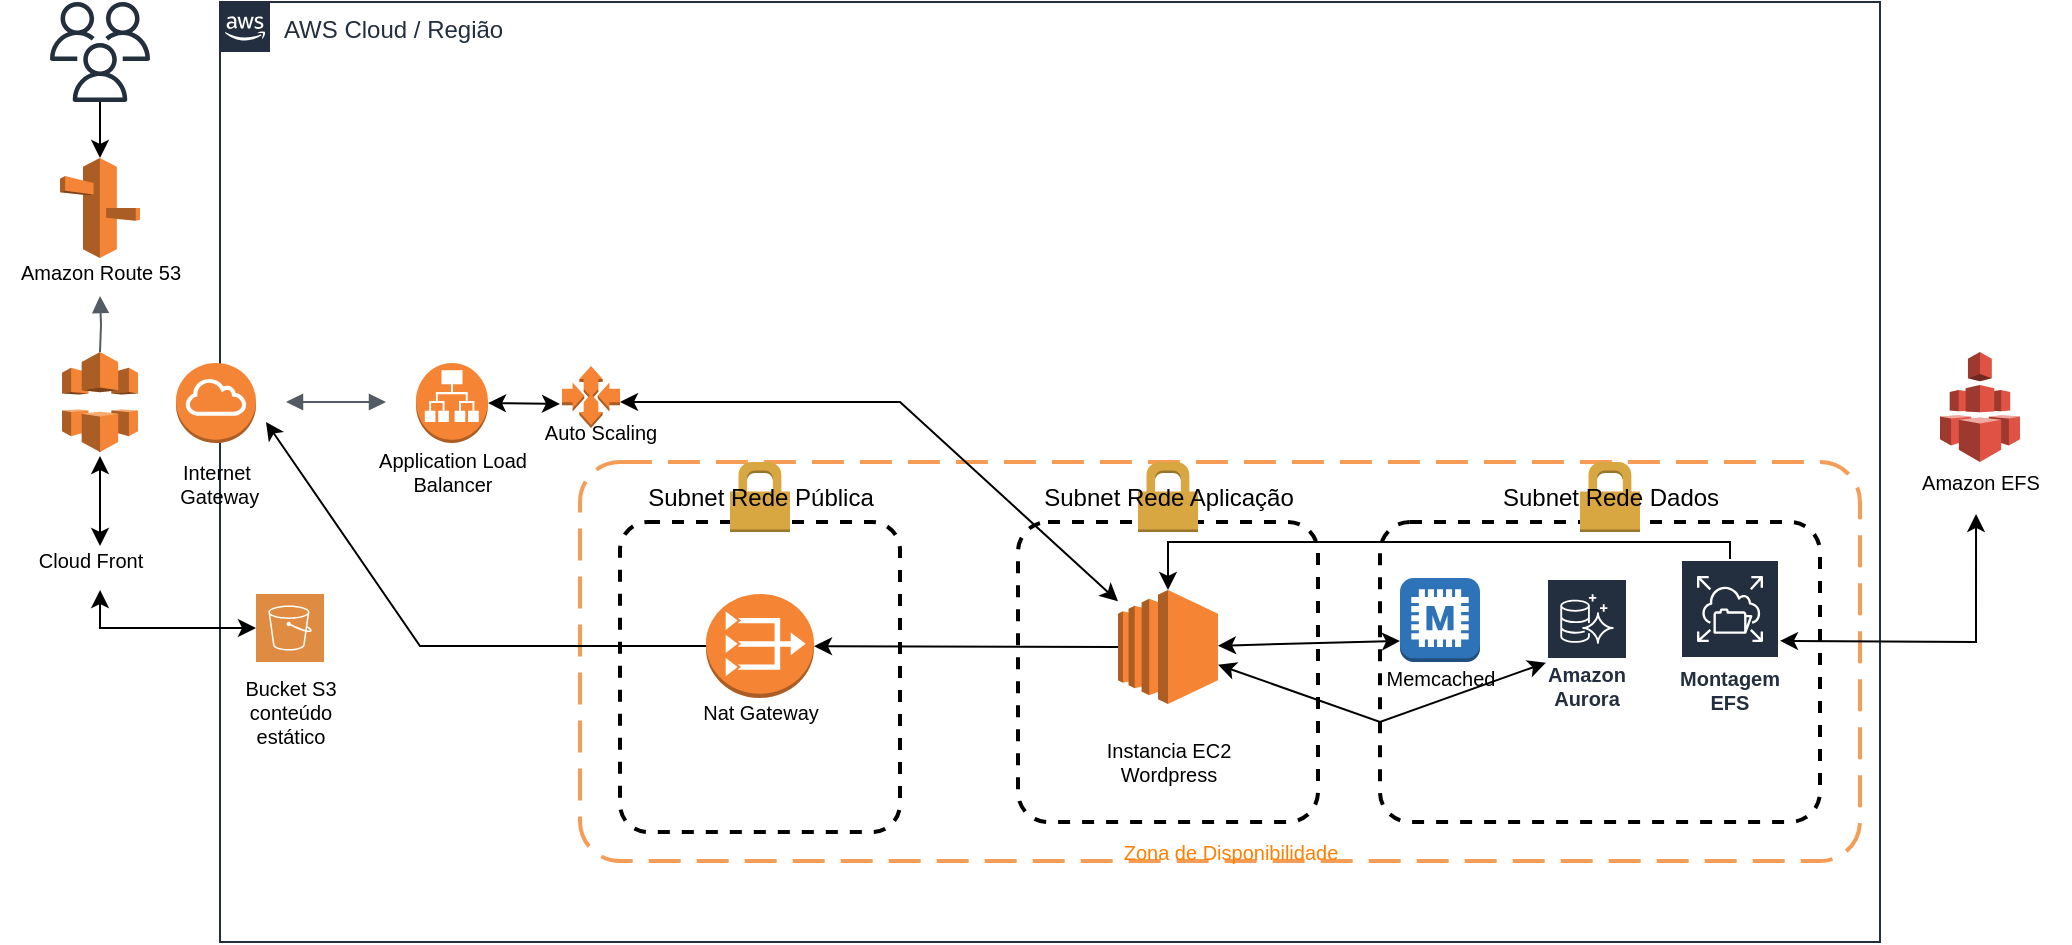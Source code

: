 <mxfile version="20.2.4" type="github">
  <diagram id="Ht1M8jgEwFfnCIfOTk4-" name="Page-1">
    <mxGraphModel dx="1422" dy="780" grid="1" gridSize="10" guides="1" tooltips="1" connect="1" arrows="1" fold="1" page="1" pageScale="1" pageWidth="1169" pageHeight="827" math="0" shadow="0">
      <root>
        <mxCell id="0" />
        <mxCell id="1" parent="0" />
        <mxCell id="UEzPUAAOIrF-is8g5C7q-205" value="AWS Cloud / Região" style="points=[[0,0],[0.25,0],[0.5,0],[0.75,0],[1,0],[1,0.25],[1,0.5],[1,0.75],[1,1],[0.75,1],[0.5,1],[0.25,1],[0,1],[0,0.75],[0,0.5],[0,0.25]];outlineConnect=0;gradientColor=none;html=1;whiteSpace=wrap;fontSize=12;fontStyle=0;shape=mxgraph.aws4.group;grIcon=mxgraph.aws4.group_aws_cloud_alt;strokeColor=#232F3E;fillColor=none;verticalAlign=top;align=left;spacingLeft=30;fontColor=#232F3E;dashed=0;labelBackgroundColor=#ffffff;container=1;pointerEvents=0;collapsible=0;recursiveResize=0;" parent="1" vertex="1">
          <mxGeometry x="220" y="120" width="830" height="470" as="geometry" />
        </mxCell>
        <mxCell id="1rJHCLjxZAj-tCfooPcw-8" value="" style="sketch=0;pointerEvents=1;shadow=0;dashed=0;html=1;strokeColor=none;fillColor=#DF8C42;labelPosition=center;verticalLabelPosition=bottom;verticalAlign=top;align=center;outlineConnect=0;shape=mxgraph.veeam2.aws_s3;fontSize=10;" parent="UEzPUAAOIrF-is8g5C7q-205" vertex="1">
          <mxGeometry x="18" y="296" width="34" height="34" as="geometry" />
        </mxCell>
        <mxCell id="1rJHCLjxZAj-tCfooPcw-10" value="" style="outlineConnect=0;dashed=0;verticalLabelPosition=bottom;verticalAlign=top;align=center;html=1;shape=mxgraph.aws3.internet_gateway;fillColor=#F58536;gradientColor=none;fontSize=10;" parent="UEzPUAAOIrF-is8g5C7q-205" vertex="1">
          <mxGeometry x="-22" y="180.5" width="40" height="40" as="geometry" />
        </mxCell>
        <mxCell id="1rJHCLjxZAj-tCfooPcw-11" value="Internet&lt;br&gt;&amp;nbsp;Gateway" style="text;html=1;align=center;verticalAlign=middle;resizable=0;points=[];autosize=1;strokeColor=none;fillColor=none;fontSize=10;" parent="UEzPUAAOIrF-is8g5C7q-205" vertex="1">
          <mxGeometry x="-37" y="220.5" width="70" height="40" as="geometry" />
        </mxCell>
        <mxCell id="1rJHCLjxZAj-tCfooPcw-9" value="Bucket S3&lt;br&gt;conteúdo&lt;br&gt;estático" style="text;html=1;align=center;verticalAlign=middle;resizable=0;points=[];autosize=1;strokeColor=none;fillColor=none;fontSize=10;" parent="UEzPUAAOIrF-is8g5C7q-205" vertex="1">
          <mxGeometry y="330" width="70" height="50" as="geometry" />
        </mxCell>
        <mxCell id="1rJHCLjxZAj-tCfooPcw-26" value="" style="rounded=1;arcSize=10;dashed=1;strokeColor=#F59D56;fillColor=none;gradientColor=none;dashPattern=8 4;strokeWidth=2;fontSize=10;" parent="UEzPUAAOIrF-is8g5C7q-205" vertex="1">
          <mxGeometry x="180" y="230" width="640" height="199.5" as="geometry" />
        </mxCell>
        <mxCell id="1rJHCLjxZAj-tCfooPcw-27" value="&lt;font color=&quot;#ff8000&quot;&gt;Zona de Disponibilidade&lt;/font&gt;" style="text;html=1;align=center;verticalAlign=middle;resizable=0;points=[];autosize=1;strokeColor=none;fillColor=none;fontSize=10;" parent="UEzPUAAOIrF-is8g5C7q-205" vertex="1">
          <mxGeometry x="440" y="410" width="130" height="30" as="geometry" />
        </mxCell>
        <mxCell id="1rJHCLjxZAj-tCfooPcw-28" value="" style="outlineConnect=0;dashed=0;verticalLabelPosition=bottom;verticalAlign=top;align=center;html=1;shape=mxgraph.aws3.application_load_balancer;fillColor=#F58534;gradientColor=none;fontSize=10;fontColor=#FF8000;" parent="UEzPUAAOIrF-is8g5C7q-205" vertex="1">
          <mxGeometry x="98" y="180.5" width="36" height="40" as="geometry" />
        </mxCell>
        <mxCell id="1rJHCLjxZAj-tCfooPcw-29" value="&lt;font color=&quot;#000000&quot;&gt;Application Load&lt;br&gt;Balancer&lt;/font&gt;" style="text;html=1;align=center;verticalAlign=middle;resizable=0;points=[];autosize=1;strokeColor=none;fillColor=none;fontSize=10;fontColor=#FF8000;" parent="UEzPUAAOIrF-is8g5C7q-205" vertex="1">
          <mxGeometry x="66" y="215" width="100" height="40" as="geometry" />
        </mxCell>
        <mxCell id="1rJHCLjxZAj-tCfooPcw-34" value="" style="edgeStyle=orthogonalEdgeStyle;html=1;endArrow=block;elbow=vertical;startArrow=block;startFill=1;endFill=1;strokeColor=#545B64;rounded=0;fontSize=10;fontColor=#000000;" parent="UEzPUAAOIrF-is8g5C7q-205" edge="1">
          <mxGeometry width="100" relative="1" as="geometry">
            <mxPoint x="33" y="200" as="sourcePoint" />
            <mxPoint x="83" y="200" as="targetPoint" />
          </mxGeometry>
        </mxCell>
        <mxCell id="1rJHCLjxZAj-tCfooPcw-40" value="" style="outlineConnect=0;dashed=0;verticalLabelPosition=bottom;verticalAlign=top;align=center;html=1;shape=mxgraph.aws3.auto_scaling;fillColor=#F58534;gradientColor=none;fontSize=10;fontColor=#000000;" parent="UEzPUAAOIrF-is8g5C7q-205" vertex="1">
          <mxGeometry x="171" y="182" width="29" height="31" as="geometry" />
        </mxCell>
        <mxCell id="1rJHCLjxZAj-tCfooPcw-41" value="Auto Scaling" style="text;html=1;align=center;verticalAlign=middle;resizable=0;points=[];autosize=1;strokeColor=none;fillColor=none;fontSize=10;fontColor=#000000;" parent="UEzPUAAOIrF-is8g5C7q-205" vertex="1">
          <mxGeometry x="150" y="200" width="80" height="30" as="geometry" />
        </mxCell>
        <mxCell id="1rJHCLjxZAj-tCfooPcw-43" value="Nat Gateway" style="text;html=1;align=center;verticalAlign=middle;resizable=0;points=[];autosize=1;strokeColor=none;fillColor=none;fontSize=10;fontColor=#000000;" parent="UEzPUAAOIrF-is8g5C7q-205" vertex="1">
          <mxGeometry x="230" y="339.5" width="80" height="30" as="geometry" />
        </mxCell>
        <mxCell id="1rJHCLjxZAj-tCfooPcw-46" value="Instancia EC2&lt;br&gt;Wordpress" style="text;html=1;align=center;verticalAlign=middle;resizable=0;points=[];autosize=1;strokeColor=none;fillColor=none;fontSize=10;fontColor=#000000;" parent="UEzPUAAOIrF-is8g5C7q-205" vertex="1">
          <mxGeometry x="429" y="359.5" width="90" height="40" as="geometry" />
        </mxCell>
        <mxCell id="1rJHCLjxZAj-tCfooPcw-52" value="Memcached" style="text;html=1;align=center;verticalAlign=middle;resizable=0;points=[];autosize=1;strokeColor=none;fillColor=none;fontSize=10;fontColor=#000000;" parent="UEzPUAAOIrF-is8g5C7q-205" vertex="1">
          <mxGeometry x="570" y="322.5" width="80" height="30" as="geometry" />
        </mxCell>
        <mxCell id="hrkvHu_RFOTGukXnJrcy-8" value="" style="rounded=1;arcSize=10;dashed=1;fillColor=none;gradientColor=none;strokeWidth=2;" vertex="1" parent="UEzPUAAOIrF-is8g5C7q-205">
          <mxGeometry x="200" y="260" width="140" height="155" as="geometry" />
        </mxCell>
        <mxCell id="hrkvHu_RFOTGukXnJrcy-9" value="Subnet Rede Pública" style="dashed=1;html=1;shape=mxgraph.aws3.permissions;fillColor=#D9A741;gradientColor=none;dashed=0;" vertex="1" parent="UEzPUAAOIrF-is8g5C7q-205">
          <mxGeometry x="255" y="230" width="30" height="35" as="geometry" />
        </mxCell>
        <mxCell id="hrkvHu_RFOTGukXnJrcy-10" value="" style="rounded=1;arcSize=10;dashed=1;fillColor=none;gradientColor=none;strokeWidth=2;" vertex="1" parent="UEzPUAAOIrF-is8g5C7q-205">
          <mxGeometry x="399" y="260" width="150" height="150" as="geometry" />
        </mxCell>
        <mxCell id="hrkvHu_RFOTGukXnJrcy-11" value="Subnet Rede Aplicação" style="dashed=0;html=1;shape=mxgraph.aws3.permissions;fillColor=#D9A741;gradientColor=none;dashed=0;" vertex="1" parent="UEzPUAAOIrF-is8g5C7q-205">
          <mxGeometry x="459" y="230" width="30" height="35" as="geometry" />
        </mxCell>
        <mxCell id="hrkvHu_RFOTGukXnJrcy-13" value="" style="rounded=1;arcSize=10;fillColor=none;gradientColor=none;strokeWidth=2;dashed=1;" vertex="1" parent="UEzPUAAOIrF-is8g5C7q-205">
          <mxGeometry x="580" y="260" width="220" height="150" as="geometry" />
        </mxCell>
        <mxCell id="hrkvHu_RFOTGukXnJrcy-14" value="Subnet Rede Dados" style="html=1;shape=mxgraph.aws3.permissions;fillColor=#D9A741;gradientColor=none;dashed=1;" vertex="1" parent="UEzPUAAOIrF-is8g5C7q-205">
          <mxGeometry x="680" y="230" width="30" height="35" as="geometry" />
        </mxCell>
        <mxCell id="hrkvHu_RFOTGukXnJrcy-15" value="" style="outlineConnect=0;dashed=0;verticalLabelPosition=bottom;verticalAlign=top;align=center;html=1;shape=mxgraph.aws3.vpc_nat_gateway;fillColor=#F58534;gradientColor=none;" vertex="1" parent="UEzPUAAOIrF-is8g5C7q-205">
          <mxGeometry x="243" y="296" width="54" height="52" as="geometry" />
        </mxCell>
        <mxCell id="hrkvHu_RFOTGukXnJrcy-16" value="" style="endArrow=classic;html=1;rounded=0;" edge="1" parent="UEzPUAAOIrF-is8g5C7q-205" source="hrkvHu_RFOTGukXnJrcy-15">
          <mxGeometry width="50" height="50" relative="1" as="geometry">
            <mxPoint x="-27" y="260" as="sourcePoint" />
            <mxPoint x="23" y="210" as="targetPoint" />
            <Array as="points">
              <mxPoint x="100" y="322" />
            </Array>
          </mxGeometry>
        </mxCell>
        <mxCell id="hrkvHu_RFOTGukXnJrcy-17" value="" style="outlineConnect=0;dashed=0;verticalLabelPosition=bottom;verticalAlign=top;align=center;html=1;shape=mxgraph.aws3.ec2;fillColor=#F58534;gradientColor=none;" vertex="1" parent="UEzPUAAOIrF-is8g5C7q-205">
          <mxGeometry x="449" y="294" width="50" height="57" as="geometry" />
        </mxCell>
        <mxCell id="hrkvHu_RFOTGukXnJrcy-18" value="" style="endArrow=classic;html=1;rounded=0;" edge="1" parent="UEzPUAAOIrF-is8g5C7q-205" target="hrkvHu_RFOTGukXnJrcy-8">
          <mxGeometry width="50" height="50" relative="1" as="geometry">
            <mxPoint x="340" y="350" as="sourcePoint" />
            <mxPoint x="390" y="300" as="targetPoint" />
          </mxGeometry>
        </mxCell>
        <mxCell id="hrkvHu_RFOTGukXnJrcy-19" value="" style="endArrow=classic;html=1;rounded=0;" edge="1" parent="UEzPUAAOIrF-is8g5C7q-205" source="hrkvHu_RFOTGukXnJrcy-17" target="hrkvHu_RFOTGukXnJrcy-15">
          <mxGeometry width="50" height="50" relative="1" as="geometry">
            <mxPoint x="340" y="280" as="sourcePoint" />
            <mxPoint x="390" y="230" as="targetPoint" />
          </mxGeometry>
        </mxCell>
        <mxCell id="hrkvHu_RFOTGukXnJrcy-20" value="" style="endArrow=classic;startArrow=classic;html=1;rounded=0;" edge="1" parent="UEzPUAAOIrF-is8g5C7q-205" target="hrkvHu_RFOTGukXnJrcy-17">
          <mxGeometry width="50" height="50" relative="1" as="geometry">
            <mxPoint x="200" y="200" as="sourcePoint" />
            <mxPoint x="240" y="200" as="targetPoint" />
            <Array as="points">
              <mxPoint x="340" y="200" />
            </Array>
          </mxGeometry>
        </mxCell>
        <mxCell id="hrkvHu_RFOTGukXnJrcy-21" value="" style="endArrow=classic;startArrow=classic;html=1;rounded=0;exitX=1;exitY=0.5;exitDx=0;exitDy=0;exitPerimeter=0;" edge="1" parent="UEzPUAAOIrF-is8g5C7q-205" source="1rJHCLjxZAj-tCfooPcw-28">
          <mxGeometry width="50" height="50" relative="1" as="geometry">
            <mxPoint x="130" y="230" as="sourcePoint" />
            <mxPoint x="170" y="201" as="targetPoint" />
          </mxGeometry>
        </mxCell>
        <mxCell id="hrkvHu_RFOTGukXnJrcy-22" value="" style="outlineConnect=0;dashed=0;verticalLabelPosition=bottom;verticalAlign=top;align=center;html=1;shape=mxgraph.aws3.memcached;fillColor=#2E73B8;gradientColor=none;" vertex="1" parent="UEzPUAAOIrF-is8g5C7q-205">
          <mxGeometry x="590" y="288" width="40" height="42" as="geometry" />
        </mxCell>
        <mxCell id="hrkvHu_RFOTGukXnJrcy-23" value="Amazon&#xa;Aurora" style="sketch=0;outlineConnect=0;fontColor=#232F3E;gradientColor=none;strokeColor=#ffffff;fillColor=#232F3E;dashed=0;verticalLabelPosition=middle;verticalAlign=bottom;align=center;html=1;whiteSpace=wrap;fontSize=10;fontStyle=1;spacing=3;shape=mxgraph.aws4.productIcon;prIcon=mxgraph.aws4.aurora;" vertex="1" parent="UEzPUAAOIrF-is8g5C7q-205">
          <mxGeometry x="663" y="288" width="41" height="70" as="geometry" />
        </mxCell>
        <mxCell id="hrkvHu_RFOTGukXnJrcy-29" style="edgeStyle=orthogonalEdgeStyle;rounded=0;orthogonalLoop=1;jettySize=auto;html=1;entryX=0.5;entryY=0;entryDx=0;entryDy=0;entryPerimeter=0;" edge="1" parent="UEzPUAAOIrF-is8g5C7q-205" source="hrkvHu_RFOTGukXnJrcy-24" target="hrkvHu_RFOTGukXnJrcy-17">
          <mxGeometry relative="1" as="geometry">
            <Array as="points">
              <mxPoint x="755" y="270" />
              <mxPoint x="474" y="270" />
            </Array>
          </mxGeometry>
        </mxCell>
        <mxCell id="hrkvHu_RFOTGukXnJrcy-24" value="Montagem EFS" style="sketch=0;outlineConnect=0;fontColor=#232F3E;gradientColor=none;strokeColor=#ffffff;fillColor=#232F3E;dashed=0;verticalLabelPosition=middle;verticalAlign=bottom;align=center;html=1;whiteSpace=wrap;fontSize=10;fontStyle=1;spacing=3;shape=mxgraph.aws4.productIcon;prIcon=mxgraph.aws4.elastic_file_system;" vertex="1" parent="UEzPUAAOIrF-is8g5C7q-205">
          <mxGeometry x="730" y="278.5" width="50" height="81.5" as="geometry" />
        </mxCell>
        <mxCell id="hrkvHu_RFOTGukXnJrcy-25" value="" style="endArrow=classic;startArrow=classic;html=1;rounded=0;entryX=0;entryY=0.75;entryDx=0;entryDy=0;entryPerimeter=0;" edge="1" parent="UEzPUAAOIrF-is8g5C7q-205" source="hrkvHu_RFOTGukXnJrcy-17" target="hrkvHu_RFOTGukXnJrcy-22">
          <mxGeometry width="50" height="50" relative="1" as="geometry">
            <mxPoint x="540" y="350" as="sourcePoint" />
            <mxPoint x="590" y="300" as="targetPoint" />
          </mxGeometry>
        </mxCell>
        <mxCell id="hrkvHu_RFOTGukXnJrcy-26" value="" style="endArrow=classic;startArrow=classic;html=1;rounded=0;" edge="1" parent="UEzPUAAOIrF-is8g5C7q-205" source="hrkvHu_RFOTGukXnJrcy-17" target="hrkvHu_RFOTGukXnJrcy-23">
          <mxGeometry width="50" height="50" relative="1" as="geometry">
            <mxPoint x="630" y="351" as="sourcePoint" />
            <mxPoint x="680" y="301" as="targetPoint" />
            <Array as="points">
              <mxPoint x="580" y="360" />
            </Array>
          </mxGeometry>
        </mxCell>
        <mxCell id="1rJHCLjxZAj-tCfooPcw-2" value="" style="outlineConnect=0;dashed=0;verticalLabelPosition=bottom;verticalAlign=top;align=center;html=1;shape=mxgraph.aws3.route_53;fillColor=#F58536;gradientColor=none;" parent="1" vertex="1">
          <mxGeometry x="140" y="198" width="40" height="50" as="geometry" />
        </mxCell>
        <mxCell id="1rJHCLjxZAj-tCfooPcw-3" value="&lt;font style=&quot;font-size: 10px;&quot;&gt;Amazon Route 53&lt;br&gt;&lt;/font&gt;" style="text;html=1;align=center;verticalAlign=middle;resizable=0;points=[];autosize=1;strokeColor=none;fillColor=none;" parent="1" vertex="1">
          <mxGeometry x="110" y="240" width="100" height="30" as="geometry" />
        </mxCell>
        <mxCell id="1rJHCLjxZAj-tCfooPcw-5" value="Cloud Front" style="text;html=1;align=center;verticalAlign=middle;resizable=0;points=[];autosize=1;strokeColor=none;fillColor=none;fontSize=10;" parent="1" vertex="1">
          <mxGeometry x="115" y="384" width="80" height="30" as="geometry" />
        </mxCell>
        <mxCell id="1rJHCLjxZAj-tCfooPcw-20" style="edgeStyle=orthogonalEdgeStyle;rounded=0;orthogonalLoop=1;jettySize=auto;html=1;fontSize=10;" parent="1" source="1rJHCLjxZAj-tCfooPcw-7" target="1rJHCLjxZAj-tCfooPcw-2" edge="1">
          <mxGeometry relative="1" as="geometry" />
        </mxCell>
        <mxCell id="1rJHCLjxZAj-tCfooPcw-7" value="" style="sketch=0;outlineConnect=0;fontColor=#232F3E;gradientColor=none;fillColor=#232F3D;strokeColor=none;dashed=0;verticalLabelPosition=bottom;verticalAlign=top;align=center;html=1;fontSize=12;fontStyle=0;aspect=fixed;pointerEvents=1;shape=mxgraph.aws4.users;" parent="1" vertex="1">
          <mxGeometry x="135" y="120" width="50" height="50" as="geometry" />
        </mxCell>
        <mxCell id="1rJHCLjxZAj-tCfooPcw-18" value="" style="edgeStyle=orthogonalEdgeStyle;html=1;endArrow=block;elbow=vertical;startArrow=none;startFill=1;endFill=1;strokeColor=#545B64;rounded=0;fontSize=10;exitX=0.5;exitY=1;exitDx=0;exitDy=0;exitPerimeter=0;" parent="1" source="1rJHCLjxZAj-tCfooPcw-4" edge="1">
          <mxGeometry width="100" relative="1" as="geometry">
            <mxPoint x="160" y="267" as="sourcePoint" />
            <mxPoint x="160" y="327" as="targetPoint" />
          </mxGeometry>
        </mxCell>
        <mxCell id="1rJHCLjxZAj-tCfooPcw-4" value="" style="outlineConnect=0;dashed=0;verticalLabelPosition=bottom;verticalAlign=top;align=center;html=1;shape=mxgraph.aws3.cloudfront;fillColor=#F58536;gradientColor=none;fontSize=10;" parent="1" vertex="1">
          <mxGeometry x="141" y="295" width="38" height="50" as="geometry" />
        </mxCell>
        <mxCell id="1rJHCLjxZAj-tCfooPcw-30" value="" style="edgeStyle=orthogonalEdgeStyle;html=1;endArrow=none;elbow=vertical;startArrow=block;startFill=1;endFill=1;strokeColor=#545B64;rounded=0;fontSize=10;exitX=0.5;exitY=1;exitDx=0;exitDy=0;exitPerimeter=0;" parent="1" target="1rJHCLjxZAj-tCfooPcw-4" edge="1">
          <mxGeometry width="100" relative="1" as="geometry">
            <mxPoint x="160" y="267" as="sourcePoint" />
            <mxPoint x="160" y="327" as="targetPoint" />
          </mxGeometry>
        </mxCell>
        <mxCell id="hrkvHu_RFOTGukXnJrcy-1" value="" style="endArrow=classic;startArrow=classic;html=1;rounded=0;" edge="1" parent="1">
          <mxGeometry width="50" height="50" relative="1" as="geometry">
            <mxPoint x="160" y="392" as="sourcePoint" />
            <mxPoint x="160" y="347" as="targetPoint" />
          </mxGeometry>
        </mxCell>
        <mxCell id="hrkvHu_RFOTGukXnJrcy-30" value="" style="outlineConnect=0;dashed=0;verticalLabelPosition=bottom;verticalAlign=top;align=center;html=1;shape=mxgraph.aws3.efs;fillColor=#E05243;gradientColor=none;" vertex="1" parent="1">
          <mxGeometry x="1080" y="295" width="40" height="55" as="geometry" />
        </mxCell>
        <mxCell id="hrkvHu_RFOTGukXnJrcy-31" value="&lt;font style=&quot;font-size: 10px;&quot;&gt;Amazon EFS&lt;/font&gt;" style="text;html=1;align=center;verticalAlign=middle;resizable=0;points=[];autosize=1;strokeColor=none;fillColor=none;" vertex="1" parent="1">
          <mxGeometry x="1055" y="345" width="90" height="30" as="geometry" />
        </mxCell>
        <mxCell id="hrkvHu_RFOTGukXnJrcy-32" value="" style="endArrow=classic;startArrow=classic;html=1;rounded=0;fontSize=10;entryX=0.478;entryY=1.033;entryDx=0;entryDy=0;entryPerimeter=0;" edge="1" parent="1" source="hrkvHu_RFOTGukXnJrcy-24" target="hrkvHu_RFOTGukXnJrcy-31">
          <mxGeometry width="50" height="50" relative="1" as="geometry">
            <mxPoint x="1050" y="500" as="sourcePoint" />
            <mxPoint x="1100" y="450" as="targetPoint" />
            <Array as="points">
              <mxPoint x="1098" y="440" />
            </Array>
          </mxGeometry>
        </mxCell>
        <mxCell id="hrkvHu_RFOTGukXnJrcy-34" value="" style="endArrow=classic;startArrow=classic;html=1;rounded=0;fontSize=10;entryX=0.563;entryY=1;entryDx=0;entryDy=0;entryPerimeter=0;" edge="1" parent="1" source="1rJHCLjxZAj-tCfooPcw-8" target="1rJHCLjxZAj-tCfooPcw-5">
          <mxGeometry width="50" height="50" relative="1" as="geometry">
            <mxPoint x="150" y="470" as="sourcePoint" />
            <mxPoint x="200" y="420" as="targetPoint" />
            <Array as="points">
              <mxPoint x="160" y="433" />
            </Array>
          </mxGeometry>
        </mxCell>
      </root>
    </mxGraphModel>
  </diagram>
</mxfile>
